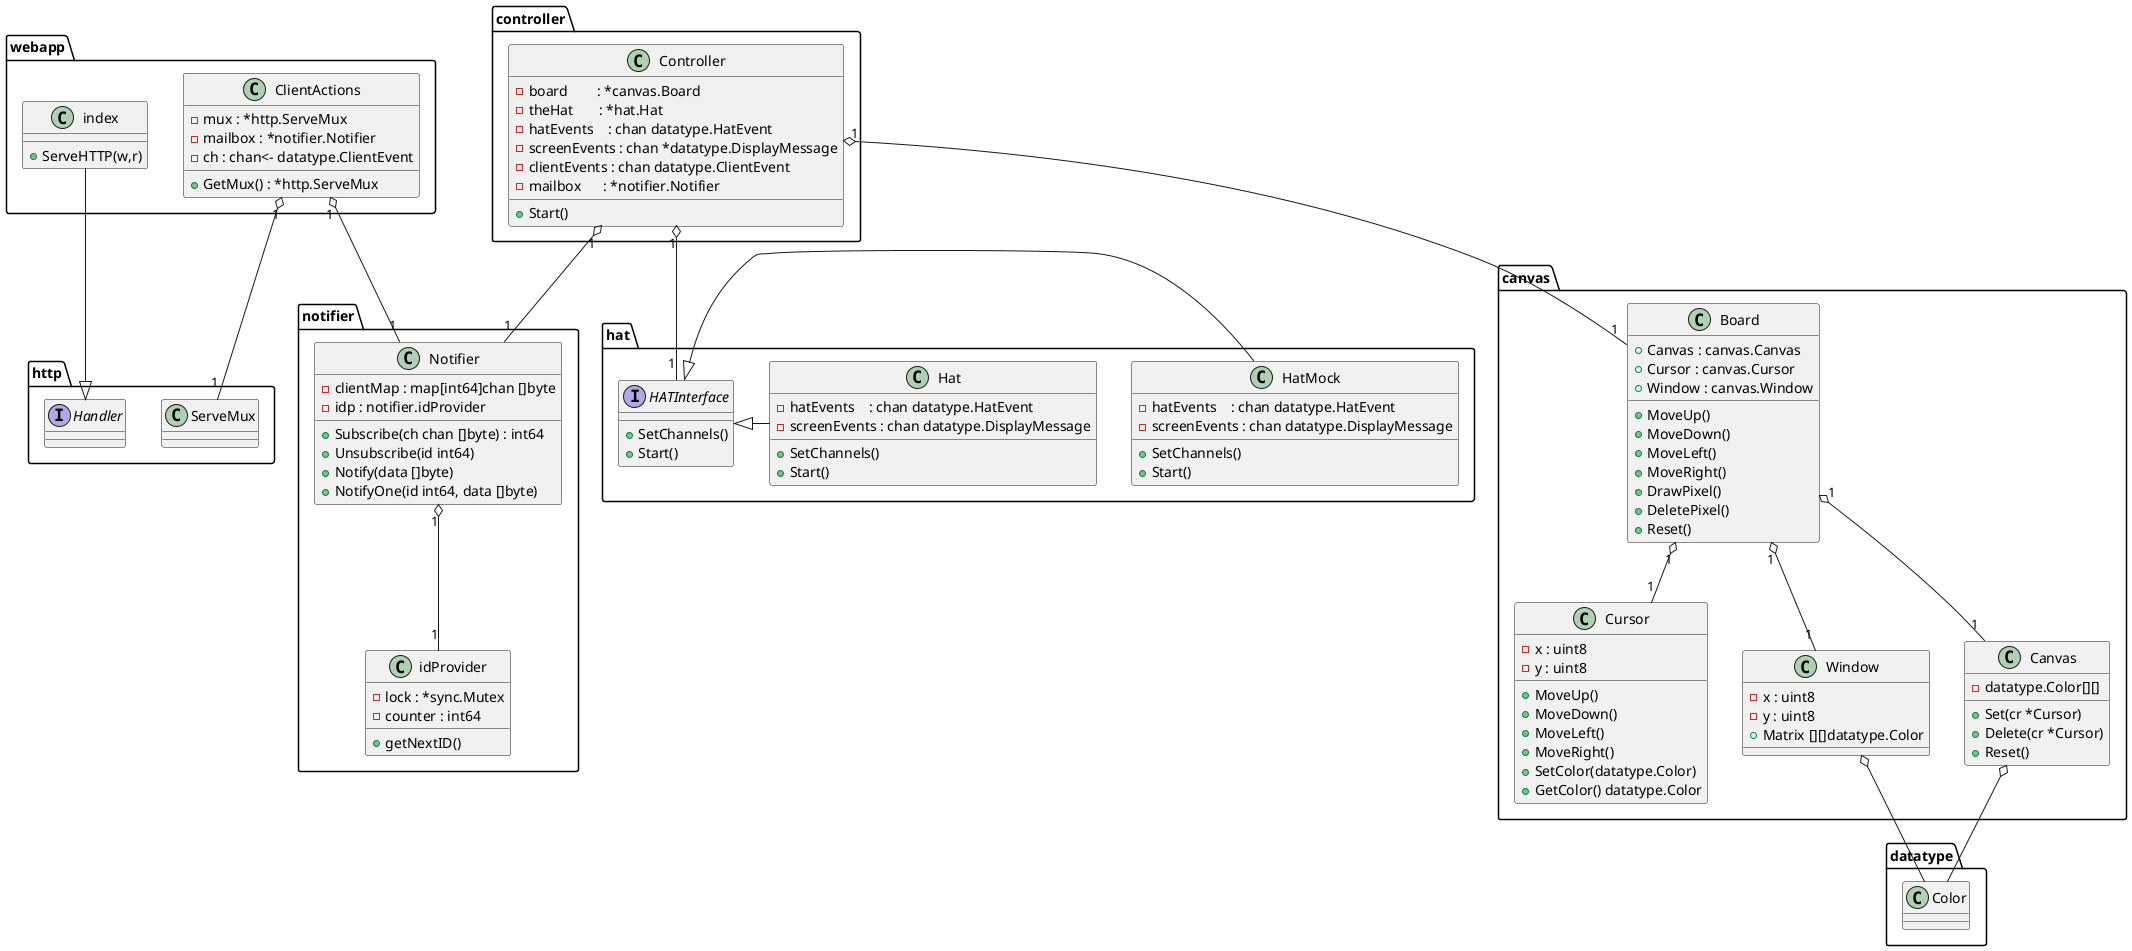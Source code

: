 @startuml
'https://plantuml.com/class-diagram
class datatype.Color{}

class canvas.Canvas {
- datatype.Color[][]
+ Set(cr *Cursor)
+ Delete(cr *Cursor)
+ Reset()
}

canvas.Board "1" o-- "1" canvas.Canvas
canvas.Board "1" o-- "1" canvas.Cursor
canvas.Board "1" o-- "1" canvas.Window
canvas.Canvas o-- datatype.Color
canvas.Window o-- datatype.Color

class canvas.Cursor {
- x : uint8
- y : uint8
+ MoveUp()
+ MoveDown()
+ MoveLeft()
+ MoveRight()
+ SetColor(datatype.Color)
+ GetColor() datatype.Color
}

class canvas.Board {
+ Canvas : canvas.Canvas
+ Cursor : canvas.Cursor
+ Window : canvas.Window
+ MoveUp()
+ MoveDown()
+ MoveLeft()
+ MoveRight()
+ DrawPixel()
+ DeletePixel()
+ Reset()
}

class canvas.Window {
- x : uint8
- y : uint8
+ Matrix [][]datatype.Color
}

notifier.Notifier "1" o-- "1" notifier.idProvider

class notifier.idProvider {
- lock : *sync.Mutex
- counter : int64
+ getNextID()
}
class notifier.Notifier {
- clientMap : map[int64]chan []byte
- idp : notifier.idProvider
+ Subscribe(ch chan []byte) : int64
+ Unsubscribe(id int64)
+ Notify(data []byte)
+ NotifyOne(id int64, data []byte)
}

interface http.Handler
class http.ServeMux{}

http.Handler <|- webapp.index
webapp.ClientActions "1" o-- "1" http.ServeMux
webapp.ClientActions "1" o-- "1" notifier.Notifier

class webapp.index {
+ ServeHTTP(w,r)
}
class webapp.ClientActions {
- mux : *http.ServeMux
- mailbox : *notifier.Notifier
- ch : chan<- datatype.ClientEvent
+ GetMux() : *http.ServeMux
}

controller.Controller "1" o-- "1" notifier.Notifier
controller.Controller "1" o-- "1" hat.HATInterface
controller.Controller "1" o-- "1" canvas.Board

class controller.Controller {
- board        : *canvas.Board
- theHat       : *hat.Hat
- hatEvents    : chan datatype.HatEvent
- screenEvents : chan *datatype.DisplayMessage
- clientEvents : chan datatype.ClientEvent
- mailbox      : *notifier.Notifier
+ Start()
}

interface hat.HATInterface {
+ SetChannels()
+ Start()
}

class hat.Hat {
- hatEvents    : chan datatype.HatEvent
- screenEvents : chan datatype.DisplayMessage
+ SetChannels()
+ Start()
}

class hat.HatMock {
- hatEvents    : chan datatype.HatEvent
- screenEvents : chan datatype.DisplayMessage
+ SetChannels()
+ Start()
}
hat.HATInterface <|- hat.Hat
hat.HATInterface <|- hat.HatMock

@enduml